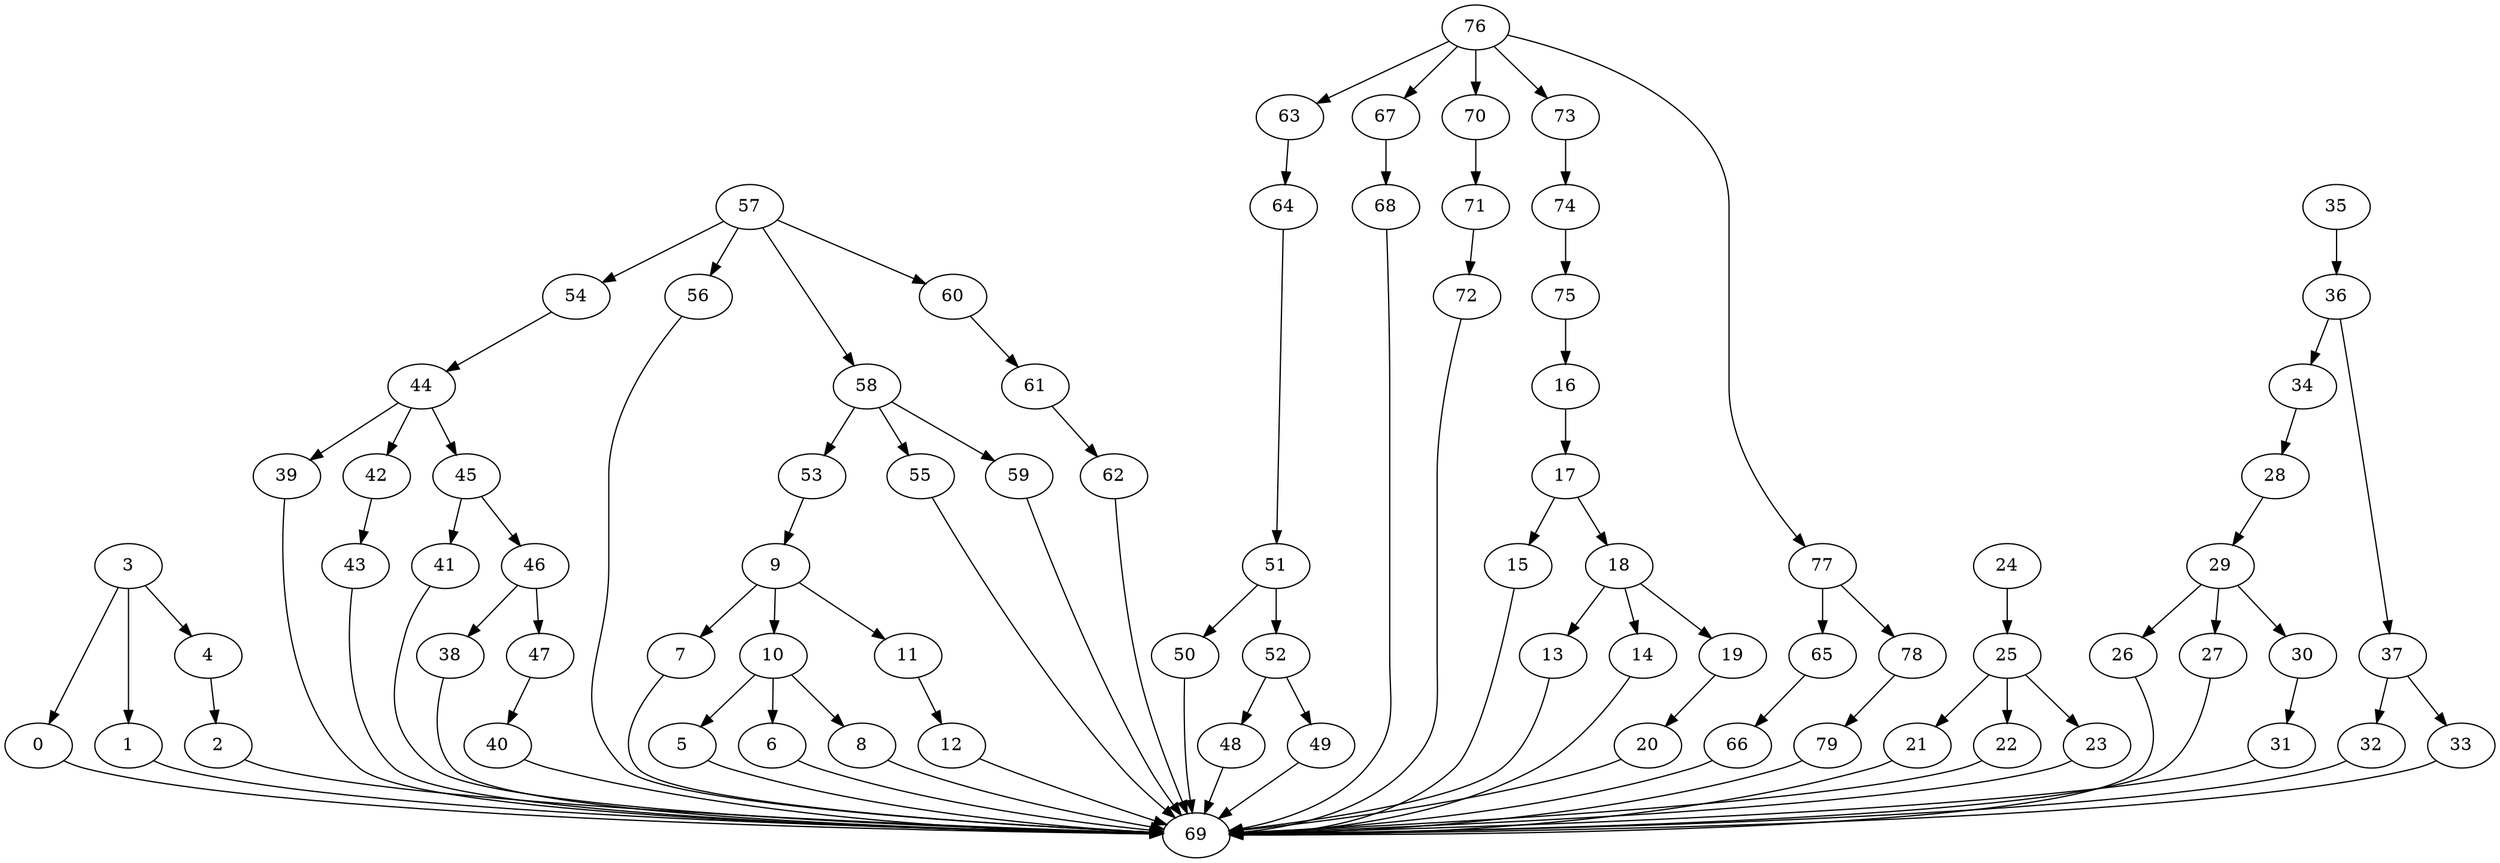 strict digraph  {
0 [exec=188];
1 [exec=190];
2 [exec=171];
3 [exec=151];
4 [exec=88];
5 [exec=90];
6 [exec=60];
7 [exec=127];
8 [exec=57];
9 [exec=118];
10 [exec=171];
11 [exec=149];
12 [exec=159];
13 [exec=116];
14 [exec=161];
15 [exec=127];
16 [exec=157];
17 [exec=179];
18 [exec=148];
19 [exec=196];
20 [exec=139];
21 [exec=159];
22 [exec=156];
23 [exec=80];
24 [exec=61];
25 [exec=61];
26 [exec=51];
27 [exec=69];
28 [exec=77];
29 [exec=187];
30 [exec=58];
31 [exec=100];
32 [exec=146];
33 [exec=167];
34 [exec=183];
35 [exec=148];
36 [exec=193];
37 [exec=76];
38 [exec=127];
39 [exec=161];
40 [exec=116];
41 [exec=183];
42 [exec=127];
43 [exec=190];
44 [exec=136];
45 [exec=52];
46 [exec=156];
47 [exec=198];
48 [exec=185];
49 [exec=98];
50 [exec=130];
51 [exec=197];
52 [exec=96];
53 [exec=157];
54 [exec=124];
55 [exec=182];
56 [exec=119];
57 [exec=168];
58 [exec=138];
59 [exec=156];
60 [exec=124];
61 [exec=157];
62 [exec=195];
63 [exec=193];
64 [exec=106];
65 [exec=58];
66 [exec=166];
67 [exec=182];
68 [exec=123];
69 [exec=189];
70 [exec=137];
71 [exec=108];
72 [exec=67];
73 [exec=200];
74 [exec=123];
75 [exec=80];
76 [exec=112];
77 [exec=61];
78 [exec=58];
79 [exec=181];
0 -> 69  [comm=19];
1 -> 69  [comm=5];
2 -> 69  [comm=12];
3 -> 4  [comm=11];
3 -> 0  [comm=13];
3 -> 1  [comm=7];
4 -> 2  [comm=18];
5 -> 69  [comm=12];
6 -> 69  [comm=18];
7 -> 69  [comm=9];
8 -> 69  [comm=5];
9 -> 10  [comm=15];
9 -> 7  [comm=16];
9 -> 11  [comm=13];
10 -> 5  [comm=8];
10 -> 6  [comm=19];
10 -> 8  [comm=8];
11 -> 12  [comm=17];
12 -> 69  [comm=8];
13 -> 69  [comm=15];
14 -> 69  [comm=8];
15 -> 69  [comm=5];
16 -> 17  [comm=20];
17 -> 18  [comm=9];
17 -> 15  [comm=12];
18 -> 13  [comm=17];
18 -> 14  [comm=6];
18 -> 19  [comm=7];
19 -> 20  [comm=8];
20 -> 69  [comm=17];
21 -> 69  [comm=10];
22 -> 69  [comm=5];
23 -> 69  [comm=15];
24 -> 25  [comm=8];
25 -> 21  [comm=5];
25 -> 22  [comm=8];
25 -> 23  [comm=20];
26 -> 69  [comm=14];
27 -> 69  [comm=14];
28 -> 29  [comm=7];
29 -> 26  [comm=6];
29 -> 27  [comm=12];
29 -> 30  [comm=8];
30 -> 31  [comm=8];
31 -> 69  [comm=6];
32 -> 69  [comm=15];
33 -> 69  [comm=10];
34 -> 28  [comm=7];
35 -> 36  [comm=12];
36 -> 37  [comm=10];
36 -> 34  [comm=12];
37 -> 32  [comm=19];
37 -> 33  [comm=17];
38 -> 69  [comm=13];
39 -> 69  [comm=16];
40 -> 69  [comm=17];
41 -> 69  [comm=16];
42 -> 43  [comm=18];
43 -> 69  [comm=7];
44 -> 45  [comm=17];
44 -> 39  [comm=12];
44 -> 42  [comm=18];
45 -> 46  [comm=10];
45 -> 41  [comm=18];
46 -> 47  [comm=20];
46 -> 38  [comm=9];
47 -> 40  [comm=17];
48 -> 69  [comm=9];
49 -> 69  [comm=10];
50 -> 69  [comm=8];
51 -> 52  [comm=20];
51 -> 50  [comm=20];
52 -> 48  [comm=19];
52 -> 49  [comm=10];
53 -> 9  [comm=9];
54 -> 44  [comm=13];
55 -> 69  [comm=11];
56 -> 69  [comm=9];
57 -> 58  [comm=15];
57 -> 54  [comm=12];
57 -> 56  [comm=14];
57 -> 60  [comm=18];
58 -> 59  [comm=13];
58 -> 53  [comm=11];
58 -> 55  [comm=14];
59 -> 69  [comm=5];
60 -> 61  [comm=13];
61 -> 62  [comm=20];
62 -> 69  [comm=17];
63 -> 64  [comm=11];
64 -> 51  [comm=10];
65 -> 66  [comm=16];
66 -> 69  [comm=12];
67 -> 68  [comm=15];
68 -> 69  [comm=20];
70 -> 71  [comm=9];
71 -> 72  [comm=18];
72 -> 69  [comm=20];
73 -> 74  [comm=11];
74 -> 75  [comm=19];
75 -> 16  [comm=5];
76 -> 77  [comm=20];
76 -> 63  [comm=7];
76 -> 67  [comm=17];
76 -> 70  [comm=6];
76 -> 73  [comm=19];
77 -> 78  [comm=12];
77 -> 65  [comm=12];
78 -> 79  [comm=7];
79 -> 69  [comm=11];
}
